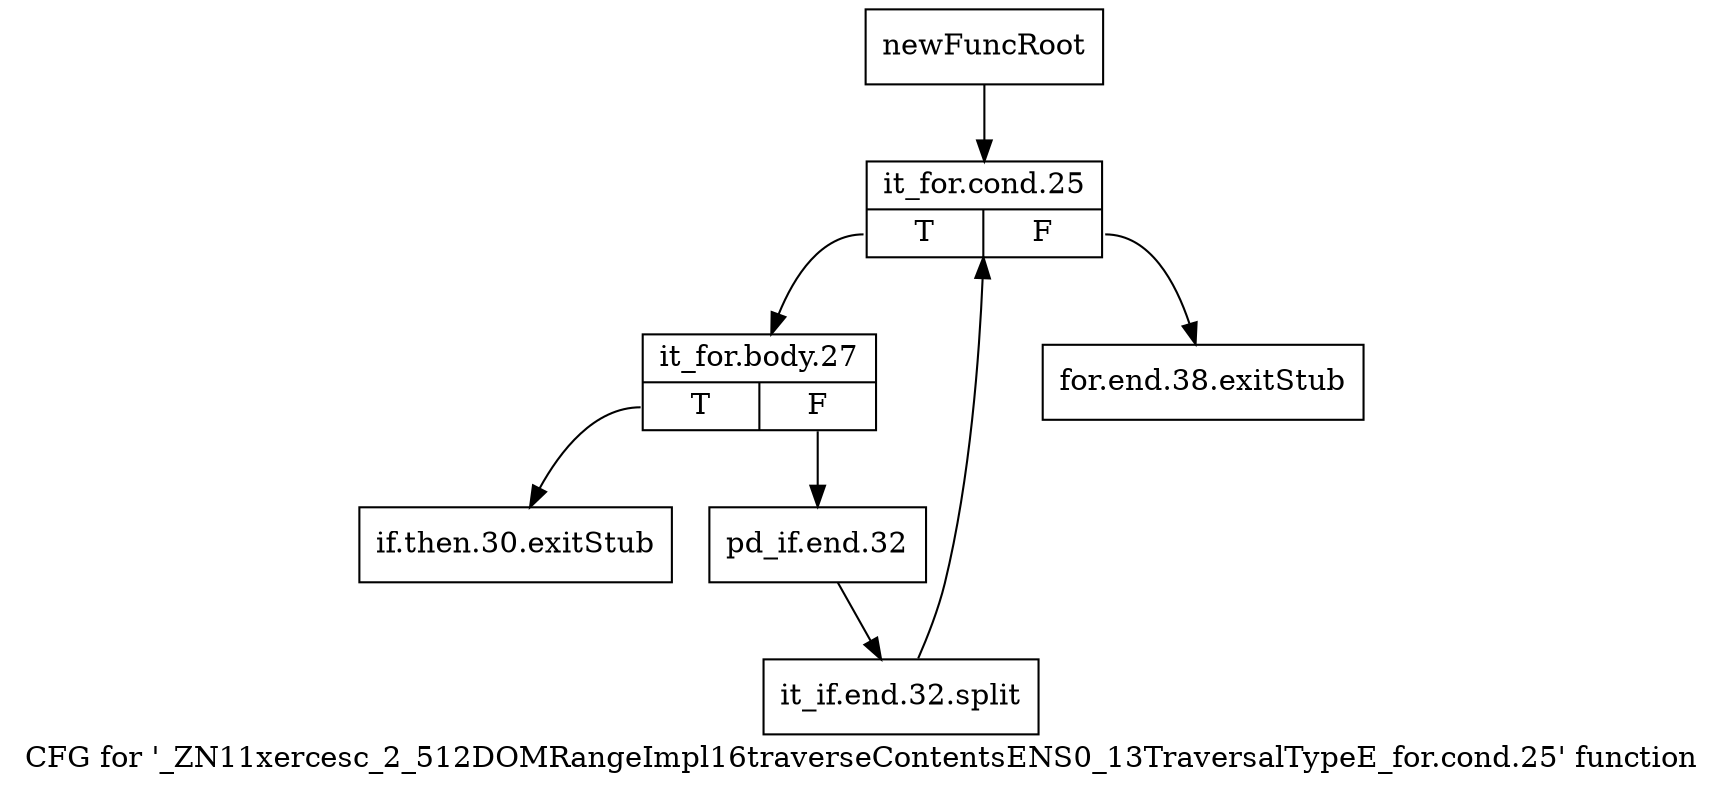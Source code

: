 digraph "CFG for '_ZN11xercesc_2_512DOMRangeImpl16traverseContentsENS0_13TraversalTypeE_for.cond.25' function" {
	label="CFG for '_ZN11xercesc_2_512DOMRangeImpl16traverseContentsENS0_13TraversalTypeE_for.cond.25' function";

	Node0x97f3a60 [shape=record,label="{newFuncRoot}"];
	Node0x97f3a60 -> Node0x97f3b50;
	Node0x97f3ab0 [shape=record,label="{for.end.38.exitStub}"];
	Node0x97f3b00 [shape=record,label="{if.then.30.exitStub}"];
	Node0x97f3b50 [shape=record,label="{it_for.cond.25|{<s0>T|<s1>F}}"];
	Node0x97f3b50:s0 -> Node0x97f3ba0;
	Node0x97f3b50:s1 -> Node0x97f3ab0;
	Node0x97f3ba0 [shape=record,label="{it_for.body.27|{<s0>T|<s1>F}}"];
	Node0x97f3ba0:s0 -> Node0x97f3b00;
	Node0x97f3ba0:s1 -> Node0x97f3bf0;
	Node0x97f3bf0 [shape=record,label="{pd_if.end.32}"];
	Node0x97f3bf0 -> Node0xcdf2970;
	Node0xcdf2970 [shape=record,label="{it_if.end.32.split}"];
	Node0xcdf2970 -> Node0x97f3b50;
}
